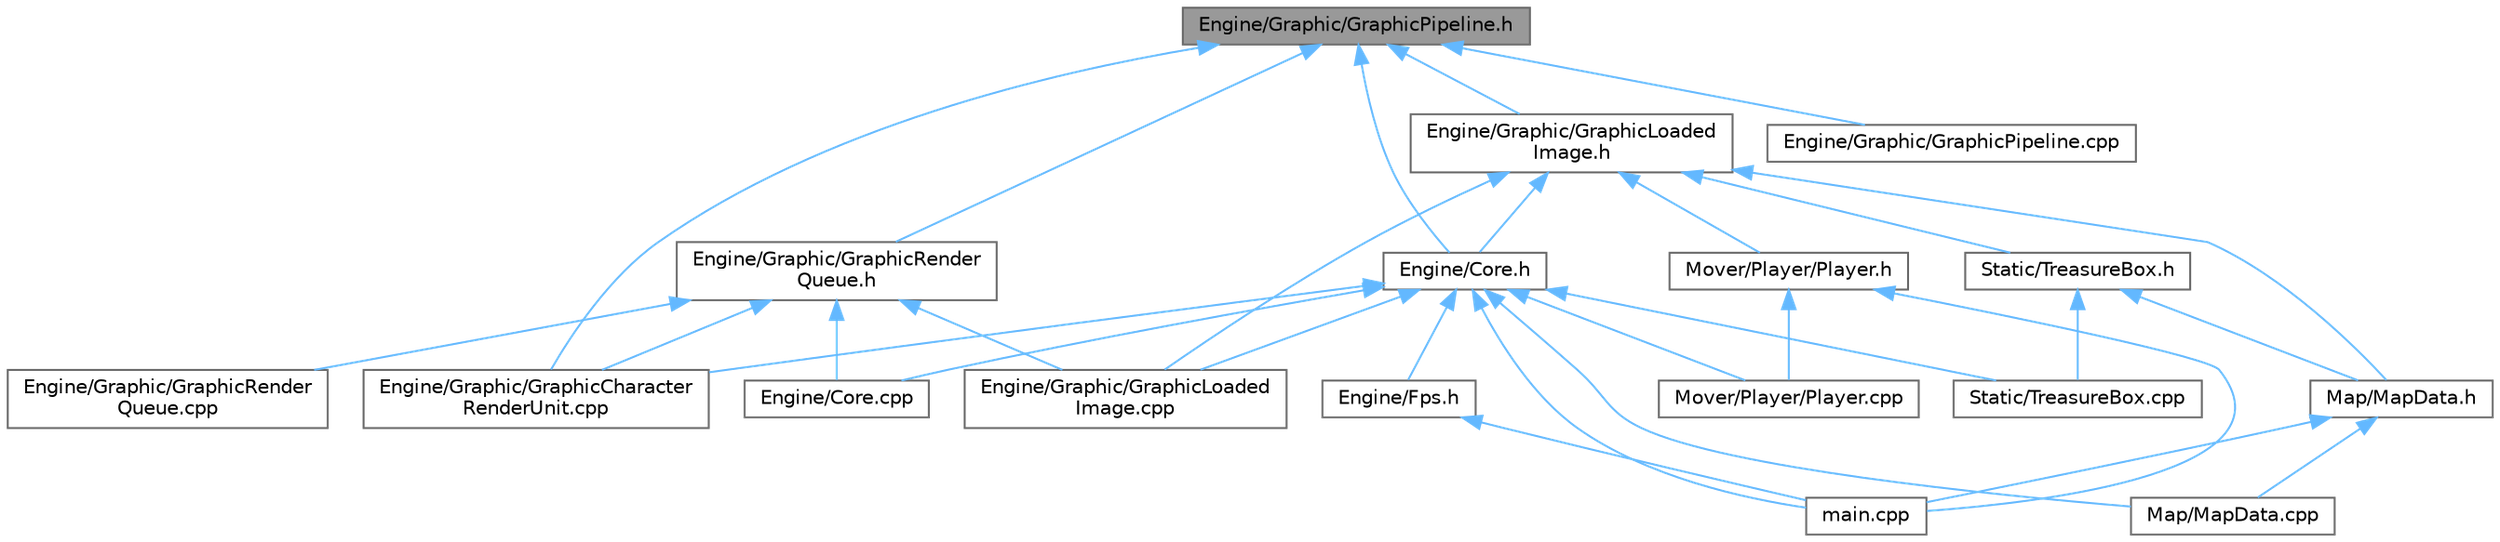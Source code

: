 digraph "Engine/Graphic/GraphicPipeline.h"
{
 // LATEX_PDF_SIZE
  bgcolor="transparent";
  edge [fontname=Helvetica,fontsize=10,labelfontname=Helvetica,labelfontsize=10];
  node [fontname=Helvetica,fontsize=10,shape=box,height=0.2,width=0.4];
  Node1 [id="Node000001",label="Engine/Graphic/GraphicPipeline.h",height=0.2,width=0.4,color="gray40", fillcolor="grey60", style="filled", fontcolor="black",tooltip=" "];
  Node1 -> Node2 [id="edge30_Node000001_Node000002",dir="back",color="steelblue1",style="solid",tooltip=" "];
  Node2 [id="Node000002",label="Engine/Core.h",height=0.2,width=0.4,color="grey40", fillcolor="white", style="filled",URL="$_core_8h.html",tooltip=" "];
  Node2 -> Node3 [id="edge31_Node000002_Node000003",dir="back",color="steelblue1",style="solid",tooltip=" "];
  Node3 [id="Node000003",label="Engine/Core.cpp",height=0.2,width=0.4,color="grey40", fillcolor="white", style="filled",URL="$_core_8cpp.html",tooltip=" "];
  Node2 -> Node4 [id="edge32_Node000002_Node000004",dir="back",color="steelblue1",style="solid",tooltip=" "];
  Node4 [id="Node000004",label="Engine/Fps.h",height=0.2,width=0.4,color="grey40", fillcolor="white", style="filled",URL="$_fps_8h.html",tooltip=" "];
  Node4 -> Node5 [id="edge33_Node000004_Node000005",dir="back",color="steelblue1",style="solid",tooltip=" "];
  Node5 [id="Node000005",label="main.cpp",height=0.2,width=0.4,color="grey40", fillcolor="white", style="filled",URL="$main_8cpp.html",tooltip=" "];
  Node2 -> Node6 [id="edge34_Node000002_Node000006",dir="back",color="steelblue1",style="solid",tooltip=" "];
  Node6 [id="Node000006",label="Engine/Graphic/GraphicCharacter\lRenderUnit.cpp",height=0.2,width=0.4,color="grey40", fillcolor="white", style="filled",URL="$_graphic_character_render_unit_8cpp.html",tooltip=" "];
  Node2 -> Node7 [id="edge35_Node000002_Node000007",dir="back",color="steelblue1",style="solid",tooltip=" "];
  Node7 [id="Node000007",label="Engine/Graphic/GraphicLoaded\lImage.cpp",height=0.2,width=0.4,color="grey40", fillcolor="white", style="filled",URL="$_graphic_loaded_image_8cpp.html",tooltip=" "];
  Node2 -> Node8 [id="edge36_Node000002_Node000008",dir="back",color="steelblue1",style="solid",tooltip=" "];
  Node8 [id="Node000008",label="Map/MapData.cpp",height=0.2,width=0.4,color="grey40", fillcolor="white", style="filled",URL="$_map_data_8cpp.html",tooltip=" "];
  Node2 -> Node9 [id="edge37_Node000002_Node000009",dir="back",color="steelblue1",style="solid",tooltip=" "];
  Node9 [id="Node000009",label="Mover/Player/Player.cpp",height=0.2,width=0.4,color="grey40", fillcolor="white", style="filled",URL="$_player_8cpp.html",tooltip=" "];
  Node2 -> Node10 [id="edge38_Node000002_Node000010",dir="back",color="steelblue1",style="solid",tooltip=" "];
  Node10 [id="Node000010",label="Static/TreasureBox.cpp",height=0.2,width=0.4,color="grey40", fillcolor="white", style="filled",URL="$_treasure_box_8cpp.html",tooltip=" "];
  Node2 -> Node5 [id="edge39_Node000002_Node000005",dir="back",color="steelblue1",style="solid",tooltip=" "];
  Node1 -> Node6 [id="edge40_Node000001_Node000006",dir="back",color="steelblue1",style="solid",tooltip=" "];
  Node1 -> Node11 [id="edge41_Node000001_Node000011",dir="back",color="steelblue1",style="solid",tooltip=" "];
  Node11 [id="Node000011",label="Engine/Graphic/GraphicLoaded\lImage.h",height=0.2,width=0.4,color="grey40", fillcolor="white", style="filled",URL="$_graphic_loaded_image_8h.html",tooltip=" "];
  Node11 -> Node2 [id="edge42_Node000011_Node000002",dir="back",color="steelblue1",style="solid",tooltip=" "];
  Node11 -> Node7 [id="edge43_Node000011_Node000007",dir="back",color="steelblue1",style="solid",tooltip=" "];
  Node11 -> Node12 [id="edge44_Node000011_Node000012",dir="back",color="steelblue1",style="solid",tooltip=" "];
  Node12 [id="Node000012",label="Map/MapData.h",height=0.2,width=0.4,color="grey40", fillcolor="white", style="filled",URL="$_map_data_8h.html",tooltip=" "];
  Node12 -> Node8 [id="edge45_Node000012_Node000008",dir="back",color="steelblue1",style="solid",tooltip=" "];
  Node12 -> Node5 [id="edge46_Node000012_Node000005",dir="back",color="steelblue1",style="solid",tooltip=" "];
  Node11 -> Node13 [id="edge47_Node000011_Node000013",dir="back",color="steelblue1",style="solid",tooltip=" "];
  Node13 [id="Node000013",label="Mover/Player/Player.h",height=0.2,width=0.4,color="grey40", fillcolor="white", style="filled",URL="$_player_8h.html",tooltip=" "];
  Node13 -> Node9 [id="edge48_Node000013_Node000009",dir="back",color="steelblue1",style="solid",tooltip=" "];
  Node13 -> Node5 [id="edge49_Node000013_Node000005",dir="back",color="steelblue1",style="solid",tooltip=" "];
  Node11 -> Node14 [id="edge50_Node000011_Node000014",dir="back",color="steelblue1",style="solid",tooltip=" "];
  Node14 [id="Node000014",label="Static/TreasureBox.h",height=0.2,width=0.4,color="grey40", fillcolor="white", style="filled",URL="$_treasure_box_8h.html",tooltip=" "];
  Node14 -> Node12 [id="edge51_Node000014_Node000012",dir="back",color="steelblue1",style="solid",tooltip=" "];
  Node14 -> Node10 [id="edge52_Node000014_Node000010",dir="back",color="steelblue1",style="solid",tooltip=" "];
  Node1 -> Node15 [id="edge53_Node000001_Node000015",dir="back",color="steelblue1",style="solid",tooltip=" "];
  Node15 [id="Node000015",label="Engine/Graphic/GraphicPipeline.cpp",height=0.2,width=0.4,color="grey40", fillcolor="white", style="filled",URL="$_graphic_pipeline_8cpp.html",tooltip=" "];
  Node1 -> Node16 [id="edge54_Node000001_Node000016",dir="back",color="steelblue1",style="solid",tooltip=" "];
  Node16 [id="Node000016",label="Engine/Graphic/GraphicRender\lQueue.h",height=0.2,width=0.4,color="grey40", fillcolor="white", style="filled",URL="$_graphic_render_queue_8h.html",tooltip=" "];
  Node16 -> Node3 [id="edge55_Node000016_Node000003",dir="back",color="steelblue1",style="solid",tooltip=" "];
  Node16 -> Node6 [id="edge56_Node000016_Node000006",dir="back",color="steelblue1",style="solid",tooltip=" "];
  Node16 -> Node7 [id="edge57_Node000016_Node000007",dir="back",color="steelblue1",style="solid",tooltip=" "];
  Node16 -> Node17 [id="edge58_Node000016_Node000017",dir="back",color="steelblue1",style="solid",tooltip=" "];
  Node17 [id="Node000017",label="Engine/Graphic/GraphicRender\lQueue.cpp",height=0.2,width=0.4,color="grey40", fillcolor="white", style="filled",URL="$_graphic_render_queue_8cpp.html",tooltip=" "];
}
